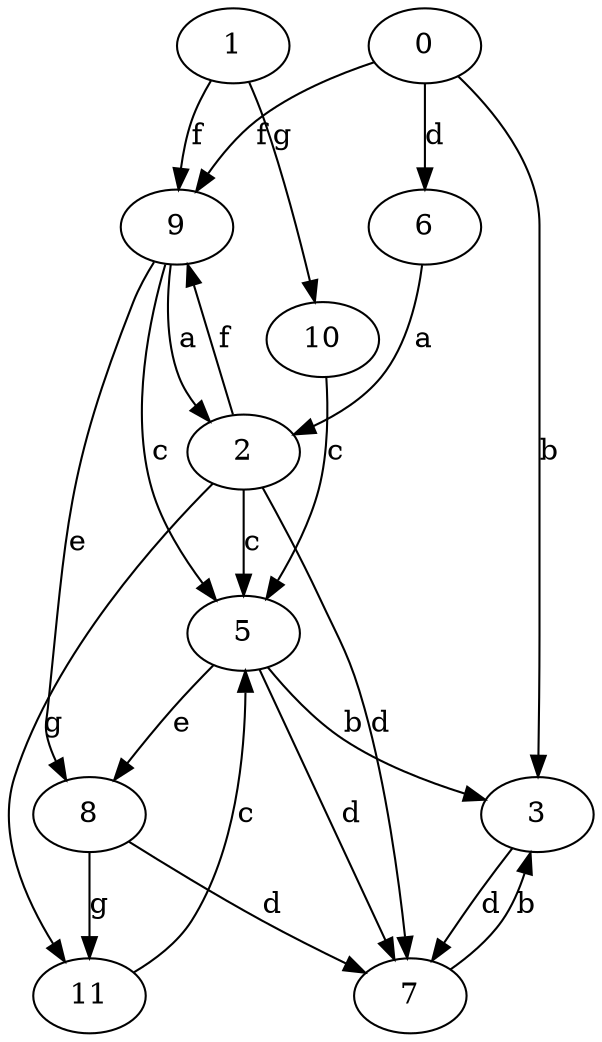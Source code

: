 strict digraph  {
1;
2;
3;
0;
5;
6;
7;
8;
9;
10;
11;
1 -> 9  [label=f];
1 -> 10  [label=g];
2 -> 5  [label=c];
2 -> 7  [label=d];
2 -> 9  [label=f];
2 -> 11  [label=g];
3 -> 7  [label=d];
0 -> 3  [label=b];
0 -> 6  [label=d];
0 -> 9  [label=f];
5 -> 3  [label=b];
5 -> 7  [label=d];
5 -> 8  [label=e];
6 -> 2  [label=a];
7 -> 3  [label=b];
8 -> 7  [label=d];
8 -> 11  [label=g];
9 -> 2  [label=a];
9 -> 5  [label=c];
9 -> 8  [label=e];
10 -> 5  [label=c];
11 -> 5  [label=c];
}
